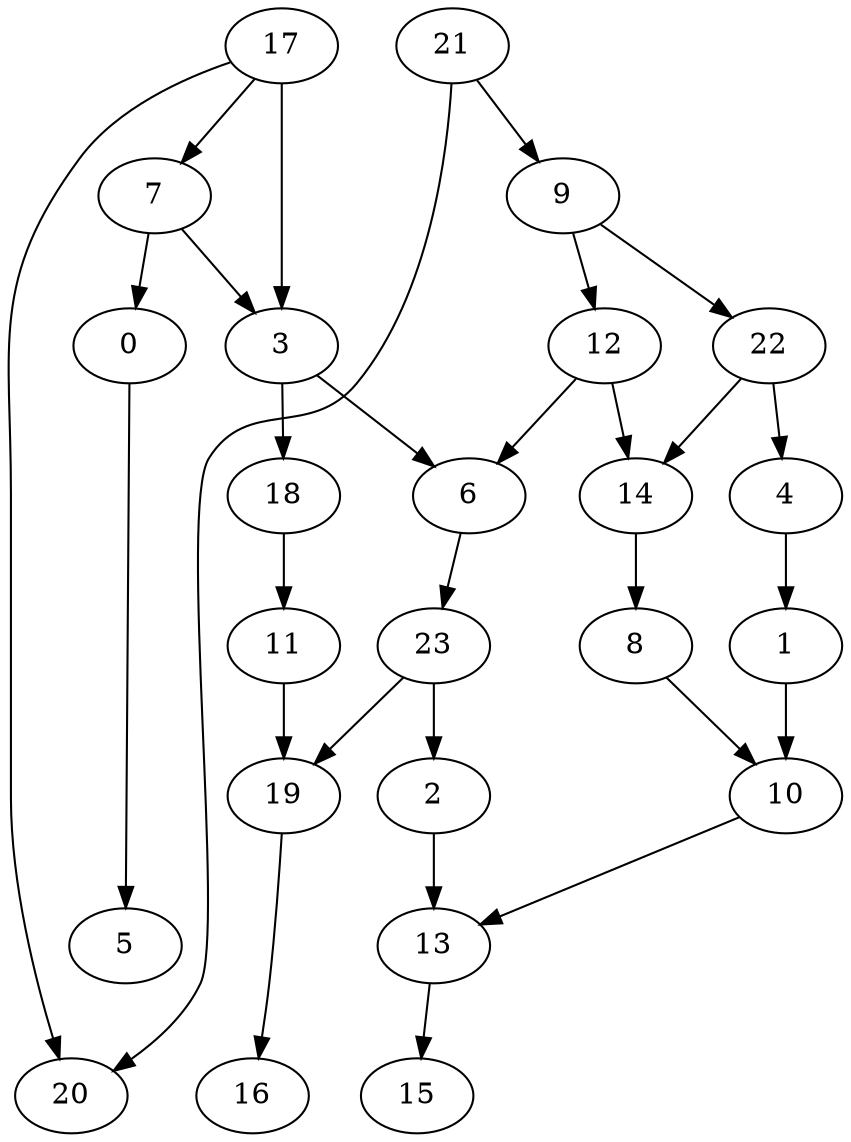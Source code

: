 digraph g {
0;
1;
2;
3;
4;
5;
6;
7;
8;
9;
10;
11;
12;
13;
14;
15;
16;
17;
18;
19;
20;
21;
22;
23;
0 -> 5 [weight=0];
1 -> 10 [weight=2];
2 -> 13 [weight=0];
3 -> 6 [weight=0];
3 -> 18 [weight=0];
4 -> 1 [weight=0];
6 -> 23 [weight=0];
7 -> 0 [weight=0];
7 -> 3 [weight=0];
8 -> 10 [weight=0];
9 -> 12 [weight=0];
9 -> 22 [weight=0];
10 -> 13 [weight=0];
11 -> 19 [weight=0];
12 -> 6 [weight=0];
12 -> 14 [weight=0];
13 -> 15 [weight=0];
14 -> 8 [weight=0];
17 -> 20 [weight=0];
17 -> 7 [weight=0];
17 -> 3 [weight=1];
18 -> 11 [weight=0];
19 -> 16 [weight=0];
21 -> 20 [weight=0];
21 -> 9 [weight=0];
22 -> 14 [weight=0];
22 -> 4 [weight=0];
23 -> 19 [weight=0];
23 -> 2 [weight=0];
}

